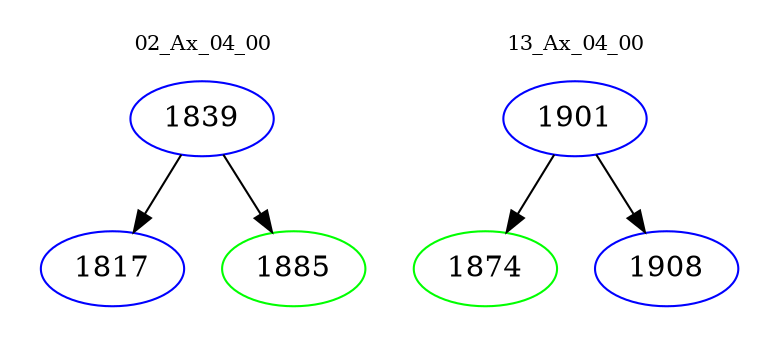digraph{
subgraph cluster_0 {
color = white
label = "02_Ax_04_00";
fontsize=10;
T0_1839 [label="1839", color="blue"]
T0_1839 -> T0_1817 [color="black"]
T0_1817 [label="1817", color="blue"]
T0_1839 -> T0_1885 [color="black"]
T0_1885 [label="1885", color="green"]
}
subgraph cluster_1 {
color = white
label = "13_Ax_04_00";
fontsize=10;
T1_1901 [label="1901", color="blue"]
T1_1901 -> T1_1874 [color="black"]
T1_1874 [label="1874", color="green"]
T1_1901 -> T1_1908 [color="black"]
T1_1908 [label="1908", color="blue"]
}
}

